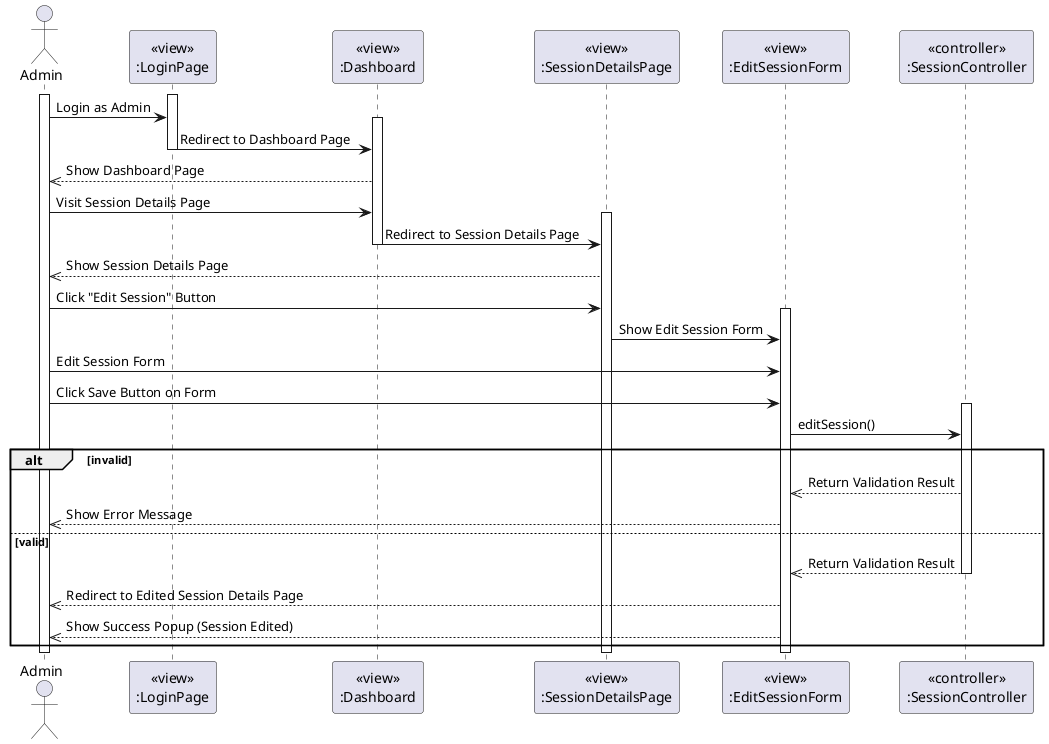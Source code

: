 @startuml EditSession
actor Admin
participant LoginPageView [
  <<view>>
  :LoginPage
]

participant DashboardView [
  <<view>>
  :Dashboard
]

participant SessionDetailsView [
  <<view>>
  :SessionDetailsPage
]

participant EditSessionFormView [
  <<view>>
  :EditSessionForm
]

participant SessionController [
  <<controller>>
  :SessionController
]

activate Admin
activate LoginPageView
Admin -> LoginPageView: Login as Admin
activate DashboardView
LoginPageView -> DashboardView: Redirect to Dashboard Page
deactivate LoginPageView

DashboardView -->> Admin: Show Dashboard Page

Admin -> DashboardView: Visit Session Details Page
activate SessionDetailsView
DashboardView -> SessionDetailsView: Redirect to Session Details Page
deactivate DashboardView

SessionDetailsView -->> Admin: Show Session Details Page

Admin -> SessionDetailsView: Click "Edit Session" Button
activate EditSessionFormView
SessionDetailsView -> EditSessionFormView: Show Edit Session Form

Admin -> EditSessionFormView: Edit Session Form
Admin -> EditSessionFormView: Click Save Button on Form

activate SessionController
EditSessionFormView -> SessionController: editSession()
alt invalid
    SessionController -->> EditSessionFormView: Return Validation Result
    EditSessionFormView -->> Admin: Show Error Message
else valid
    SessionController -->> EditSessionFormView: Return Validation Result
    deactivate SessionController

    EditSessionFormView -->> Admin: Redirect to Edited Session Details Page
    EditSessionFormView -->> Admin: Show Success Popup (Session Edited)
end

deactivate Admin
deactivate SessionDetailsView
deactivate EditSessionFormView
@enduml
